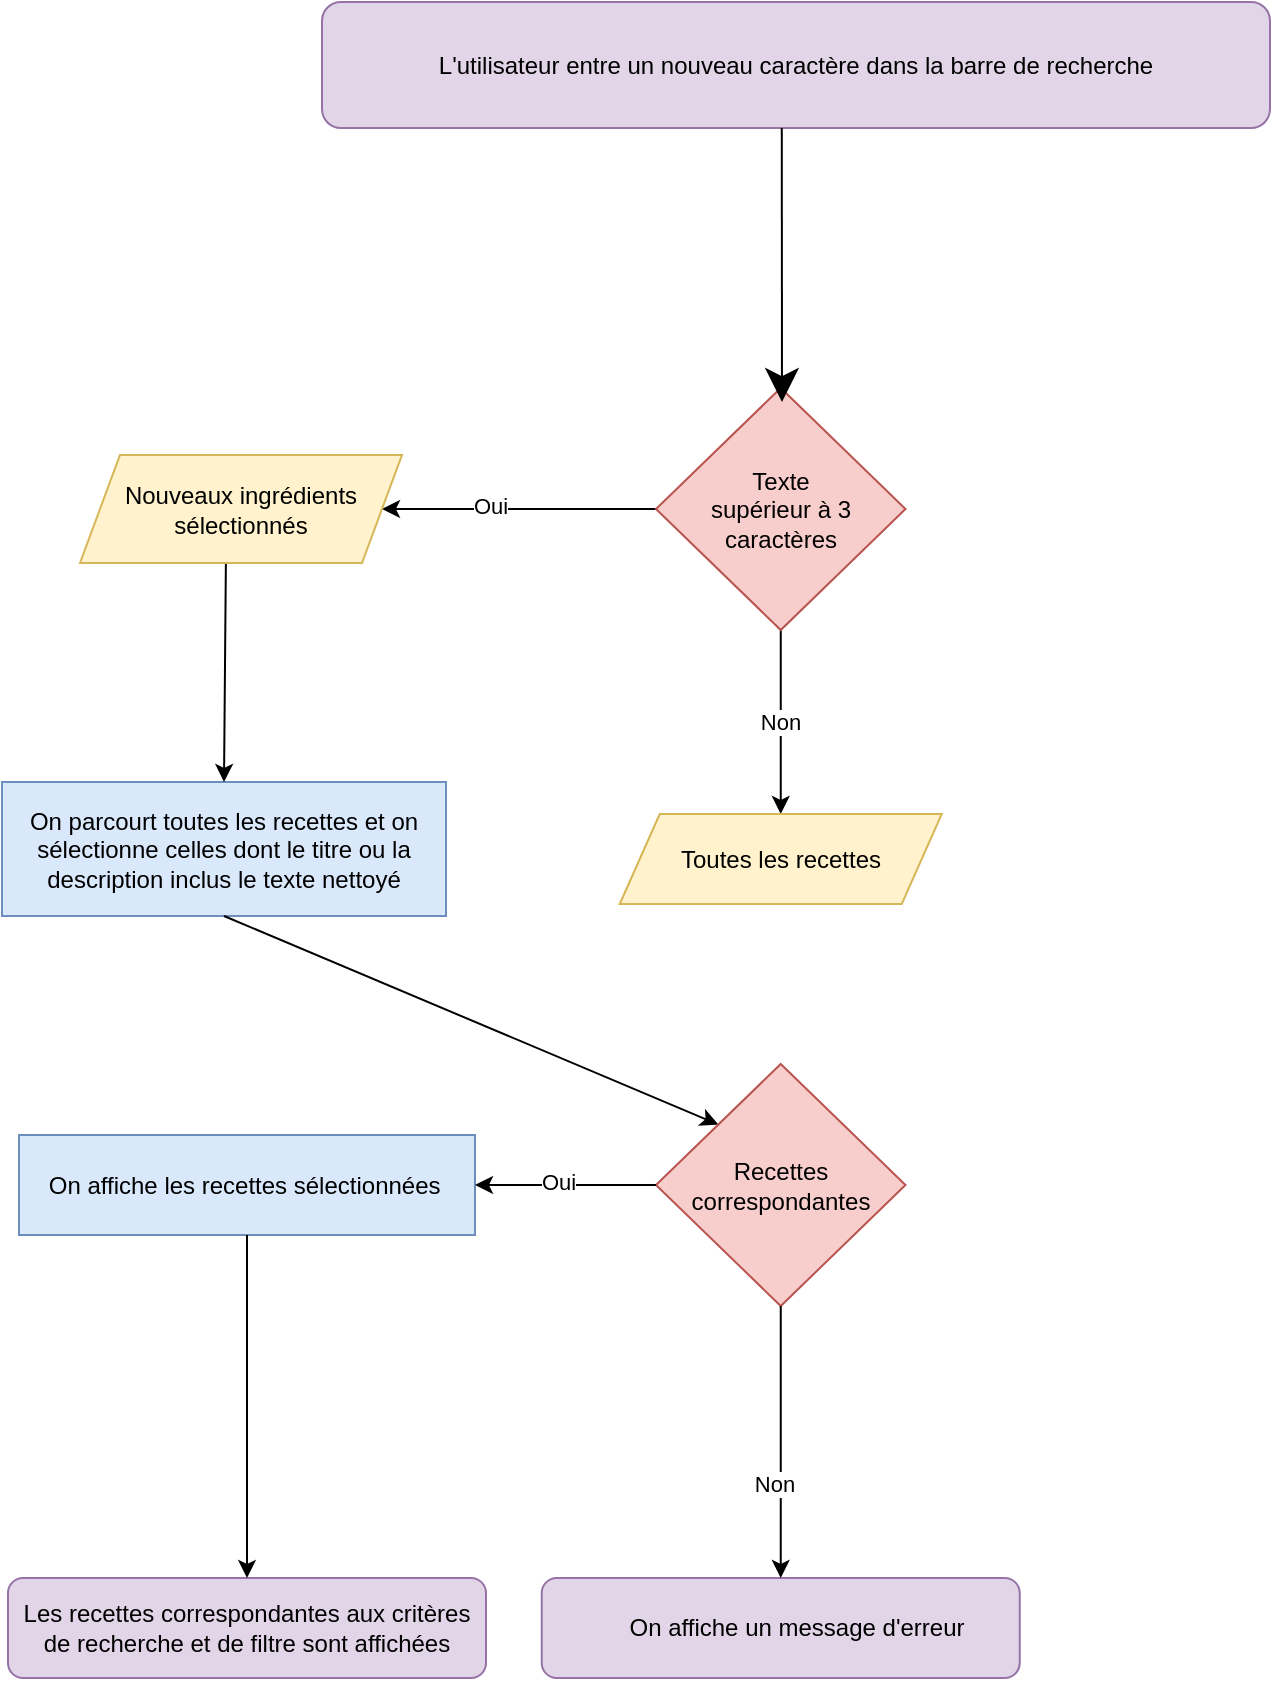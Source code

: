 <mxfile version="15.5.0" type="github">
  <diagram id="p0ud0MAioigI1QmwYaOK" name="Page-1">
    <mxGraphModel dx="1662" dy="772" grid="0" gridSize="10" guides="1" tooltips="1" connect="1" arrows="1" fold="1" page="1" pageScale="1" pageWidth="827" pageHeight="1169" math="0" shadow="0">
      <root>
        <mxCell id="0" />
        <mxCell id="1" parent="0" />
        <mxCell id="00zOwYUux_PG11NLb3bL-1" value="&lt;span&gt;L&#39;utilisateur entre un nouveau caractère dans la barre de recherche&lt;/span&gt;" style="rounded=1;whiteSpace=wrap;html=1;fillColor=#e1d5e7;strokeColor=#9673a6;" parent="1" vertex="1">
          <mxGeometry x="247" y="124" width="474" height="63" as="geometry" />
        </mxCell>
        <mxCell id="00zOwYUux_PG11NLb3bL-12" value="" style="endArrow=classic;html=1;exitX=0;exitY=0.5;exitDx=0;exitDy=0;entryX=1;entryY=0.5;entryDx=0;entryDy=0;" parent="1" source="00zOwYUux_PG11NLb3bL-50" target="00zOwYUux_PG11NLb3bL-16" edge="1">
          <mxGeometry width="50" height="50" relative="1" as="geometry">
            <mxPoint x="368" y="512.5" as="sourcePoint" />
            <mxPoint x="236" y="369" as="targetPoint" />
          </mxGeometry>
        </mxCell>
        <mxCell id="00zOwYUux_PG11NLb3bL-52" value="Oui" style="edgeLabel;html=1;align=center;verticalAlign=middle;resizable=0;points=[];" parent="00zOwYUux_PG11NLb3bL-12" vertex="1" connectable="0">
          <mxGeometry x="0.222" y="-2" relative="1" as="geometry">
            <mxPoint as="offset" />
          </mxGeometry>
        </mxCell>
        <mxCell id="00zOwYUux_PG11NLb3bL-13" value="Non" style="endArrow=classic;html=1;exitX=0.5;exitY=1;exitDx=0;exitDy=0;entryX=0.5;entryY=0;entryDx=0;entryDy=0;" parent="1" source="00zOwYUux_PG11NLb3bL-50" target="00zOwYUux_PG11NLb3bL-57" edge="1">
          <mxGeometry width="50" height="50" relative="1" as="geometry">
            <mxPoint x="428" y="548" as="sourcePoint" />
            <mxPoint x="409" y="531" as="targetPoint" />
            <Array as="points" />
          </mxGeometry>
        </mxCell>
        <mxCell id="00zOwYUux_PG11NLb3bL-16" value="&lt;span&gt;Nouveaux ingrédients sélectionnés&lt;/span&gt;" style="shape=parallelogram;perimeter=parallelogramPerimeter;whiteSpace=wrap;html=1;fixedSize=1;fillColor=#fff2cc;strokeColor=#d6b656;" parent="1" vertex="1">
          <mxGeometry x="126" y="350.5" width="161" height="54" as="geometry" />
        </mxCell>
        <mxCell id="00zOwYUux_PG11NLb3bL-22" value="&lt;span&gt;On parcourt toutes les recettes et on sélectionne celles dont le titre ou la description inclus le texte nettoyé&lt;/span&gt;" style="rounded=0;whiteSpace=wrap;html=1;fillColor=#dae8fc;strokeColor=#6c8ebf;" parent="1" vertex="1">
          <mxGeometry x="87" y="514" width="222" height="67" as="geometry" />
        </mxCell>
        <mxCell id="00zOwYUux_PG11NLb3bL-25" value="" style="endArrow=classic;html=1;exitX=0.5;exitY=1;exitDx=0;exitDy=0;entryX=0;entryY=0;entryDx=0;entryDy=0;" parent="1" source="00zOwYUux_PG11NLb3bL-22" target="ikAW_AbjDxiDJEzs6J82-3" edge="1">
          <mxGeometry width="50" height="50" relative="1" as="geometry">
            <mxPoint x="198" y="776" as="sourcePoint" />
            <mxPoint x="206.5" y="593" as="targetPoint" />
          </mxGeometry>
        </mxCell>
        <mxCell id="00zOwYUux_PG11NLb3bL-36" value="&lt;span&gt;On affiche les recettes sélectionnées&amp;nbsp;&lt;/span&gt;" style="rounded=0;whiteSpace=wrap;html=1;fillColor=#dae8fc;strokeColor=#6c8ebf;" parent="1" vertex="1">
          <mxGeometry x="95.5" y="690.5" width="228" height="50" as="geometry" />
        </mxCell>
        <mxCell id="00zOwYUux_PG11NLb3bL-39" value="&lt;span&gt;Les recettes correspondantes aux critères de recherche et de filtre sont affichées&lt;/span&gt;" style="rounded=1;whiteSpace=wrap;html=1;fillColor=#e1d5e7;strokeColor=#9673a6;" parent="1" vertex="1">
          <mxGeometry x="90" y="912" width="239" height="50" as="geometry" />
        </mxCell>
        <mxCell id="00zOwYUux_PG11NLb3bL-40" value="" style="endArrow=classic;html=1;exitX=0.5;exitY=1;exitDx=0;exitDy=0;entryX=0.5;entryY=0;entryDx=0;entryDy=0;" parent="1" source="00zOwYUux_PG11NLb3bL-36" target="00zOwYUux_PG11NLb3bL-39" edge="1">
          <mxGeometry width="50" height="50" relative="1" as="geometry">
            <mxPoint x="432" y="800" as="sourcePoint" />
            <mxPoint x="421" y="814" as="targetPoint" />
            <Array as="points" />
          </mxGeometry>
        </mxCell>
        <mxCell id="00zOwYUux_PG11NLb3bL-50" value="&lt;span&gt;Texte&lt;/span&gt;&lt;br&gt;&lt;span&gt;supérieur à 3 caractères&lt;/span&gt;" style="rhombus;whiteSpace=wrap;html=1;fillColor=#f8cecc;strokeColor=#b85450;" parent="1" vertex="1">
          <mxGeometry x="414" y="317" width="124.75" height="121" as="geometry" />
        </mxCell>
        <mxCell id="00zOwYUux_PG11NLb3bL-57" value="&lt;span&gt;Toutes les recettes&lt;/span&gt;" style="shape=parallelogram;perimeter=parallelogramPerimeter;whiteSpace=wrap;html=1;fixedSize=1;fillColor=#fff2cc;strokeColor=#d6b656;" parent="1" vertex="1">
          <mxGeometry x="395.87" y="530" width="161" height="45" as="geometry" />
        </mxCell>
        <mxCell id="ewCCC0XlKSpHmNI_e8Fx-5" value="" style="endArrow=classic;html=1;startSize=14;endSize=14;sourcePerimeterSpacing=8;targetPerimeterSpacing=8;exitX=0.485;exitY=1;exitDx=0;exitDy=0;exitPerimeter=0;entryX=0.505;entryY=0.058;entryDx=0;entryDy=0;entryPerimeter=0;" parent="1" source="00zOwYUux_PG11NLb3bL-1" target="00zOwYUux_PG11NLb3bL-50" edge="1">
          <mxGeometry width="50" height="50" relative="1" as="geometry">
            <mxPoint x="387" y="534" as="sourcePoint" />
            <mxPoint x="437" y="484" as="targetPoint" />
          </mxGeometry>
        </mxCell>
        <mxCell id="ikAW_AbjDxiDJEzs6J82-3" value="&lt;span style=&quot;color: rgba(0 , 0 , 0 , 0) ; font-family: monospace ; font-size: 0px&quot;&gt;%3CmxGraphModel%3E%3Croot%3E%3CmxCell%20id%3D%220%22%2F%3E%3CmxCell%20id%3D%221%22%20parent%3D%220%22%2F%3E%3CmxCell%20id%3D%222%22%20value%3D%22%26lt%3Bspan%26gt%3BTexte%26lt%3B%2Fspan%26gt%3B%26lt%3Bbr%26gt%3B%26lt%3Bspan%26gt%3Bsup%C3%A9rieur%20%C3%A0%203%20caract%C3%A8res%26lt%3B%2Fspan%26gt%3B%22%20style%3D%22rhombus%3BwhiteSpace%3Dwrap%3Bhtml%3D1%3BfillColor%3D%23f8cecc%3BstrokeColor%3D%23b85450%3B%22%20vertex%3D%221%22%20parent%3D%221%22%3E%3CmxGeometry%20x%3D%22414%22%20y%3D%22317%22%20width%3D%22124.75%22%20height%3D%22121%22%20as%3D%22geometry%22%2F%3E%3C%2FmxCell%3E%3C%2Froot%3E%3C%2FmxGraphModel%3E&lt;/span&gt;&lt;span style=&quot;color: rgba(0 , 0 , 0 , 0) ; font-family: monospace ; font-size: 0px&quot;&gt;%3CmxGraphModel%3E%3Croot%3E%3CmxCell%20id%3D%220%22%2F%3E%3CmxCell%20id%3D%221%22%20parent%3D%220%22%2F%3E%3CmxCell%20id%3D%222%22%20value%3D%22%26lt%3Bspan%26gt%3BTexte%26lt%3B%2Fspan%26gt%3B%26lt%3Bbr%26gt%3B%26lt%3Bspan%26gt%3Bsup%C3%A9rieur%20%C3%A0%203%20caract%C3%A8res%26lt%3B%2Fspan%26gt%3B%22%20style%3D%22rhombus%3BwhiteSpace%3Dwrap%3Bhtml%3D1%3BfillColor%3D%23f8cecc%3BstrokeColor%3D%23b85450%3B%22%20vertex%3D%221%22%20parent%3D%221%22%3E%3CmxGeometry%20x%3D%22414%22%20y%3D%22317%22%20width%3D%22124.75%22%20height%3D%22121%22%20as%3D%22geometry%22%2F%3E%3C%2FmxCell%3E%3C%2Froot%3E%3C%2FmxGraphModel%3E&lt;/span&gt;" style="rhombus;whiteSpace=wrap;html=1;fillColor=#f8cecc;strokeColor=#b85450;" vertex="1" parent="1">
          <mxGeometry x="414" y="655" width="124.75" height="121" as="geometry" />
        </mxCell>
        <mxCell id="ikAW_AbjDxiDJEzs6J82-5" value="Recettes&lt;br&gt;correspondantes" style="text;html=1;strokeColor=none;fillColor=none;align=center;verticalAlign=middle;whiteSpace=wrap;rounded=0;" vertex="1" parent="1">
          <mxGeometry x="426.06" y="692.75" width="100.62" height="45.5" as="geometry" />
        </mxCell>
        <mxCell id="ikAW_AbjDxiDJEzs6J82-6" value="" style="endArrow=classic;html=1;exitX=0;exitY=0.5;exitDx=0;exitDy=0;entryX=1;entryY=0.5;entryDx=0;entryDy=0;" edge="1" parent="1" source="ikAW_AbjDxiDJEzs6J82-3" target="00zOwYUux_PG11NLb3bL-36">
          <mxGeometry width="50" height="50" relative="1" as="geometry">
            <mxPoint x="404" y="837" as="sourcePoint" />
            <mxPoint x="642.688" y="1000.25" as="targetPoint" />
          </mxGeometry>
        </mxCell>
        <mxCell id="ikAW_AbjDxiDJEzs6J82-7" value="Oui" style="edgeLabel;html=1;align=center;verticalAlign=middle;resizable=0;points=[];" vertex="1" connectable="0" parent="1">
          <mxGeometry x="365" y="714" as="geometry" />
        </mxCell>
        <mxCell id="ikAW_AbjDxiDJEzs6J82-8" value="" style="endArrow=classic;html=1;entryX=0.5;entryY=0;entryDx=0;entryDy=0;exitX=0.453;exitY=1.009;exitDx=0;exitDy=0;exitPerimeter=0;" edge="1" parent="1" source="00zOwYUux_PG11NLb3bL-16" target="00zOwYUux_PG11NLb3bL-22">
          <mxGeometry width="50" height="50" relative="1" as="geometry">
            <mxPoint x="198" y="425" as="sourcePoint" />
            <mxPoint x="199" y="513" as="targetPoint" />
            <Array as="points" />
          </mxGeometry>
        </mxCell>
        <mxCell id="ikAW_AbjDxiDJEzs6J82-9" value="&lt;span style=&quot;color: rgba(0 , 0 , 0 , 0) ; font-family: monospace ; font-size: 0px&quot;&gt;%3CmxGraphModel%3E%3Croot%3E%3CmxCell%20id%3D%220%22%2F%3E%3CmxCell%20id%3D%221%22%20parent%3D%220%22%2F%3E%3CmxCell%20id%3D%222%22%20value%3D%22%26lt%3Bspan%26gt%3BLes%20recettes%20correspondantes%20aux%20crit%C3%A8res%20de%20recherche%20et%20de%20filtre%20sont%20affich%C3%A9es%26lt%3B%2Fspan%26gt%3B%22%20style%3D%22rounded%3D1%3BwhiteSpace%3Dwrap%3Bhtml%3D1%3BfillColor%3D%23e1d5e7%3BstrokeColor%3D%239673a6%3B%22%20vertex%3D%221%22%20parent%3D%221%22%3E%3CmxGeometry%20x%3D%2290%22%20y%3D%22912%22%20width%3D%22239%22%20height%3D%2250%22%20as%3D%22geometry%22%2F%3E%3C%2FmxCell%3E%3C%2Froot%3E%3C%2FmxGraphModel%3E&lt;/span&gt;" style="rounded=1;whiteSpace=wrap;html=1;fillColor=#e1d5e7;strokeColor=#9673a6;" vertex="1" parent="1">
          <mxGeometry x="356.87" y="912" width="239" height="50" as="geometry" />
        </mxCell>
        <mxCell id="ikAW_AbjDxiDJEzs6J82-10" value="On affiche un message d&#39;erreur" style="text;html=1;strokeColor=none;fillColor=none;align=center;verticalAlign=middle;whiteSpace=wrap;rounded=0;" vertex="1" parent="1">
          <mxGeometry x="393.5" y="922" width="181" height="30" as="geometry" />
        </mxCell>
        <mxCell id="ikAW_AbjDxiDJEzs6J82-11" value="" style="endArrow=classic;html=1;entryX=0.5;entryY=0;entryDx=0;entryDy=0;exitX=0.5;exitY=1;exitDx=0;exitDy=0;" edge="1" parent="1" source="ikAW_AbjDxiDJEzs6J82-3" target="ikAW_AbjDxiDJEzs6J82-9">
          <mxGeometry width="50" height="50" relative="1" as="geometry">
            <mxPoint x="476" y="784" as="sourcePoint" />
            <mxPoint x="476" y="913" as="targetPoint" />
            <Array as="points" />
          </mxGeometry>
        </mxCell>
        <mxCell id="ikAW_AbjDxiDJEzs6J82-14" value="Non" style="edgeLabel;html=1;align=center;verticalAlign=middle;resizable=0;points=[];" vertex="1" connectable="0" parent="1">
          <mxGeometry x="343" y="396" as="geometry">
            <mxPoint x="130" y="469" as="offset" />
          </mxGeometry>
        </mxCell>
      </root>
    </mxGraphModel>
  </diagram>
</mxfile>
